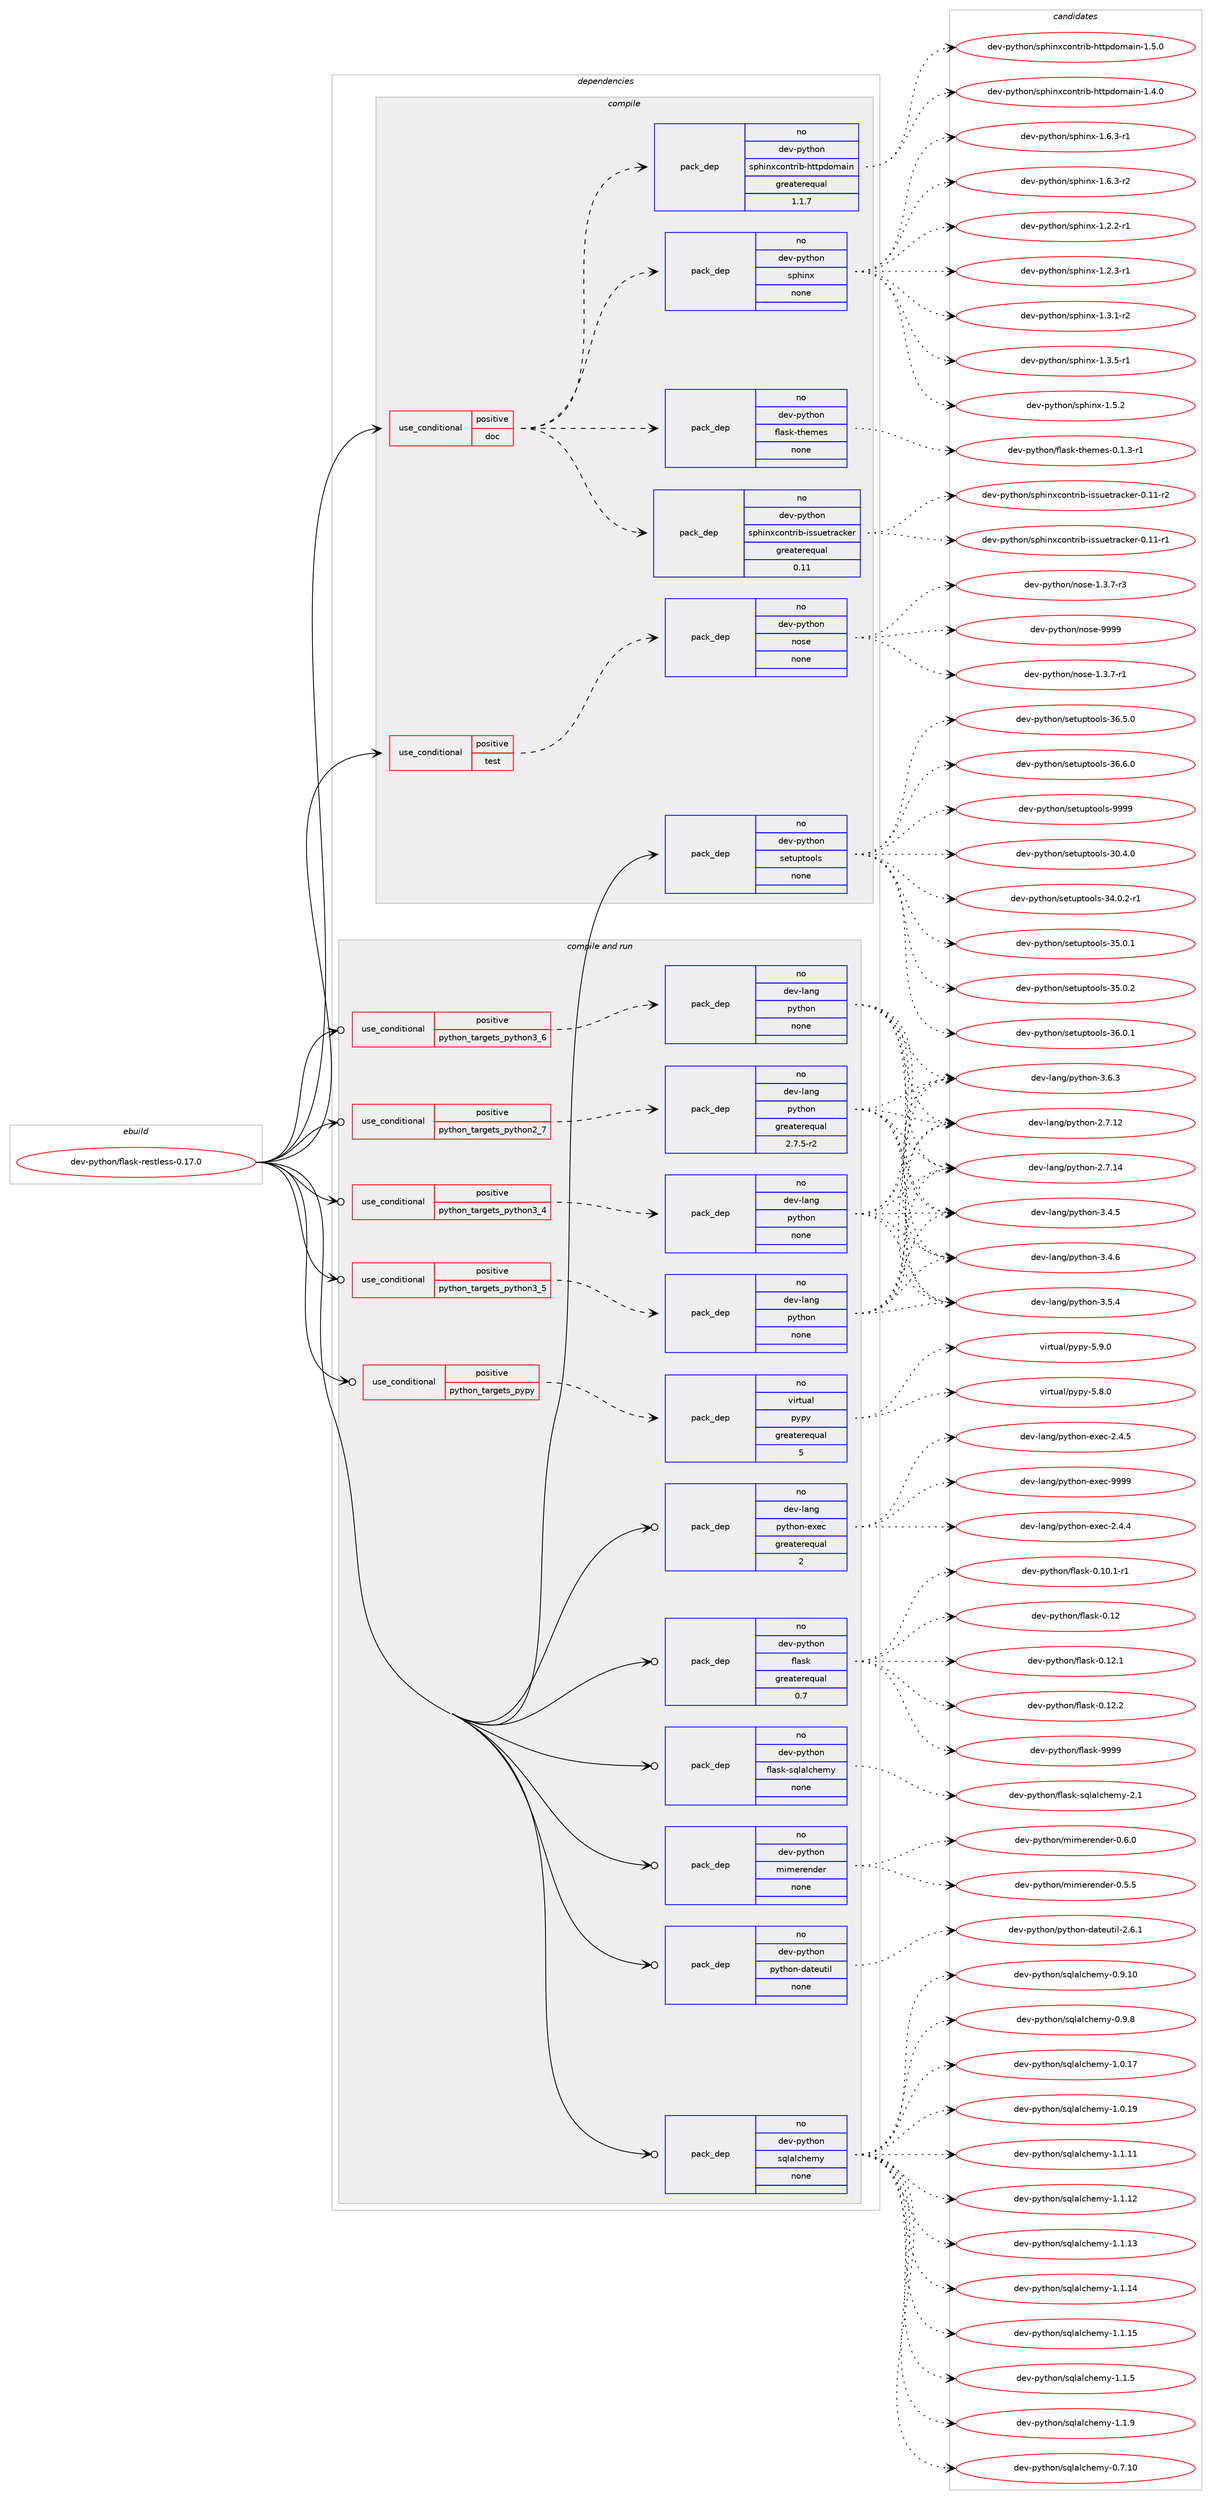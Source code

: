 digraph prolog {

# *************
# Graph options
# *************

newrank=true;
concentrate=true;
compound=true;
graph [rankdir=LR,fontname=Helvetica,fontsize=10,ranksep=1.5];#, ranksep=2.5, nodesep=0.2];
edge  [arrowhead=vee];
node  [fontname=Helvetica,fontsize=10];

# **********
# The ebuild
# **********

subgraph cluster_leftcol {
color=gray;
rank=same;
label=<<i>ebuild</i>>;
id [label="dev-python/flask-restless-0.17.0", color=red, width=4, href="../dev-python/flask-restless-0.17.0.svg"];
}

# ****************
# The dependencies
# ****************

subgraph cluster_midcol {
color=gray;
label=<<i>dependencies</i>>;
subgraph cluster_compile {
fillcolor="#eeeeee";
style=filled;
label=<<i>compile</i>>;
subgraph cond32906 {
dependency157810 [label=<<TABLE BORDER="0" CELLBORDER="1" CELLSPACING="0" CELLPADDING="4"><TR><TD ROWSPAN="3" CELLPADDING="10">use_conditional</TD></TR><TR><TD>positive</TD></TR><TR><TD>doc</TD></TR></TABLE>>, shape=none, color=red];
subgraph pack121066 {
dependency157811 [label=<<TABLE BORDER="0" CELLBORDER="1" CELLSPACING="0" CELLPADDING="4" WIDTH="220"><TR><TD ROWSPAN="6" CELLPADDING="30">pack_dep</TD></TR><TR><TD WIDTH="110">no</TD></TR><TR><TD>dev-python</TD></TR><TR><TD>sphinx</TD></TR><TR><TD>none</TD></TR><TR><TD></TD></TR></TABLE>>, shape=none, color=blue];
}
dependency157810:e -> dependency157811:w [weight=20,style="dashed",arrowhead="vee"];
subgraph pack121067 {
dependency157812 [label=<<TABLE BORDER="0" CELLBORDER="1" CELLSPACING="0" CELLPADDING="4" WIDTH="220"><TR><TD ROWSPAN="6" CELLPADDING="30">pack_dep</TD></TR><TR><TD WIDTH="110">no</TD></TR><TR><TD>dev-python</TD></TR><TR><TD>sphinxcontrib-httpdomain</TD></TR><TR><TD>greaterequal</TD></TR><TR><TD>1.1.7</TD></TR></TABLE>>, shape=none, color=blue];
}
dependency157810:e -> dependency157812:w [weight=20,style="dashed",arrowhead="vee"];
subgraph pack121068 {
dependency157813 [label=<<TABLE BORDER="0" CELLBORDER="1" CELLSPACING="0" CELLPADDING="4" WIDTH="220"><TR><TD ROWSPAN="6" CELLPADDING="30">pack_dep</TD></TR><TR><TD WIDTH="110">no</TD></TR><TR><TD>dev-python</TD></TR><TR><TD>sphinxcontrib-issuetracker</TD></TR><TR><TD>greaterequal</TD></TR><TR><TD>0.11</TD></TR></TABLE>>, shape=none, color=blue];
}
dependency157810:e -> dependency157813:w [weight=20,style="dashed",arrowhead="vee"];
subgraph pack121069 {
dependency157814 [label=<<TABLE BORDER="0" CELLBORDER="1" CELLSPACING="0" CELLPADDING="4" WIDTH="220"><TR><TD ROWSPAN="6" CELLPADDING="30">pack_dep</TD></TR><TR><TD WIDTH="110">no</TD></TR><TR><TD>dev-python</TD></TR><TR><TD>flask-themes</TD></TR><TR><TD>none</TD></TR><TR><TD></TD></TR></TABLE>>, shape=none, color=blue];
}
dependency157810:e -> dependency157814:w [weight=20,style="dashed",arrowhead="vee"];
}
id:e -> dependency157810:w [weight=20,style="solid",arrowhead="vee"];
subgraph cond32907 {
dependency157815 [label=<<TABLE BORDER="0" CELLBORDER="1" CELLSPACING="0" CELLPADDING="4"><TR><TD ROWSPAN="3" CELLPADDING="10">use_conditional</TD></TR><TR><TD>positive</TD></TR><TR><TD>test</TD></TR></TABLE>>, shape=none, color=red];
subgraph pack121070 {
dependency157816 [label=<<TABLE BORDER="0" CELLBORDER="1" CELLSPACING="0" CELLPADDING="4" WIDTH="220"><TR><TD ROWSPAN="6" CELLPADDING="30">pack_dep</TD></TR><TR><TD WIDTH="110">no</TD></TR><TR><TD>dev-python</TD></TR><TR><TD>nose</TD></TR><TR><TD>none</TD></TR><TR><TD></TD></TR></TABLE>>, shape=none, color=blue];
}
dependency157815:e -> dependency157816:w [weight=20,style="dashed",arrowhead="vee"];
}
id:e -> dependency157815:w [weight=20,style="solid",arrowhead="vee"];
subgraph pack121071 {
dependency157817 [label=<<TABLE BORDER="0" CELLBORDER="1" CELLSPACING="0" CELLPADDING="4" WIDTH="220"><TR><TD ROWSPAN="6" CELLPADDING="30">pack_dep</TD></TR><TR><TD WIDTH="110">no</TD></TR><TR><TD>dev-python</TD></TR><TR><TD>setuptools</TD></TR><TR><TD>none</TD></TR><TR><TD></TD></TR></TABLE>>, shape=none, color=blue];
}
id:e -> dependency157817:w [weight=20,style="solid",arrowhead="vee"];
}
subgraph cluster_compileandrun {
fillcolor="#eeeeee";
style=filled;
label=<<i>compile and run</i>>;
subgraph cond32908 {
dependency157818 [label=<<TABLE BORDER="0" CELLBORDER="1" CELLSPACING="0" CELLPADDING="4"><TR><TD ROWSPAN="3" CELLPADDING="10">use_conditional</TD></TR><TR><TD>positive</TD></TR><TR><TD>python_targets_pypy</TD></TR></TABLE>>, shape=none, color=red];
subgraph pack121072 {
dependency157819 [label=<<TABLE BORDER="0" CELLBORDER="1" CELLSPACING="0" CELLPADDING="4" WIDTH="220"><TR><TD ROWSPAN="6" CELLPADDING="30">pack_dep</TD></TR><TR><TD WIDTH="110">no</TD></TR><TR><TD>virtual</TD></TR><TR><TD>pypy</TD></TR><TR><TD>greaterequal</TD></TR><TR><TD>5</TD></TR></TABLE>>, shape=none, color=blue];
}
dependency157818:e -> dependency157819:w [weight=20,style="dashed",arrowhead="vee"];
}
id:e -> dependency157818:w [weight=20,style="solid",arrowhead="odotvee"];
subgraph cond32909 {
dependency157820 [label=<<TABLE BORDER="0" CELLBORDER="1" CELLSPACING="0" CELLPADDING="4"><TR><TD ROWSPAN="3" CELLPADDING="10">use_conditional</TD></TR><TR><TD>positive</TD></TR><TR><TD>python_targets_python2_7</TD></TR></TABLE>>, shape=none, color=red];
subgraph pack121073 {
dependency157821 [label=<<TABLE BORDER="0" CELLBORDER="1" CELLSPACING="0" CELLPADDING="4" WIDTH="220"><TR><TD ROWSPAN="6" CELLPADDING="30">pack_dep</TD></TR><TR><TD WIDTH="110">no</TD></TR><TR><TD>dev-lang</TD></TR><TR><TD>python</TD></TR><TR><TD>greaterequal</TD></TR><TR><TD>2.7.5-r2</TD></TR></TABLE>>, shape=none, color=blue];
}
dependency157820:e -> dependency157821:w [weight=20,style="dashed",arrowhead="vee"];
}
id:e -> dependency157820:w [weight=20,style="solid",arrowhead="odotvee"];
subgraph cond32910 {
dependency157822 [label=<<TABLE BORDER="0" CELLBORDER="1" CELLSPACING="0" CELLPADDING="4"><TR><TD ROWSPAN="3" CELLPADDING="10">use_conditional</TD></TR><TR><TD>positive</TD></TR><TR><TD>python_targets_python3_4</TD></TR></TABLE>>, shape=none, color=red];
subgraph pack121074 {
dependency157823 [label=<<TABLE BORDER="0" CELLBORDER="1" CELLSPACING="0" CELLPADDING="4" WIDTH="220"><TR><TD ROWSPAN="6" CELLPADDING="30">pack_dep</TD></TR><TR><TD WIDTH="110">no</TD></TR><TR><TD>dev-lang</TD></TR><TR><TD>python</TD></TR><TR><TD>none</TD></TR><TR><TD></TD></TR></TABLE>>, shape=none, color=blue];
}
dependency157822:e -> dependency157823:w [weight=20,style="dashed",arrowhead="vee"];
}
id:e -> dependency157822:w [weight=20,style="solid",arrowhead="odotvee"];
subgraph cond32911 {
dependency157824 [label=<<TABLE BORDER="0" CELLBORDER="1" CELLSPACING="0" CELLPADDING="4"><TR><TD ROWSPAN="3" CELLPADDING="10">use_conditional</TD></TR><TR><TD>positive</TD></TR><TR><TD>python_targets_python3_5</TD></TR></TABLE>>, shape=none, color=red];
subgraph pack121075 {
dependency157825 [label=<<TABLE BORDER="0" CELLBORDER="1" CELLSPACING="0" CELLPADDING="4" WIDTH="220"><TR><TD ROWSPAN="6" CELLPADDING="30">pack_dep</TD></TR><TR><TD WIDTH="110">no</TD></TR><TR><TD>dev-lang</TD></TR><TR><TD>python</TD></TR><TR><TD>none</TD></TR><TR><TD></TD></TR></TABLE>>, shape=none, color=blue];
}
dependency157824:e -> dependency157825:w [weight=20,style="dashed",arrowhead="vee"];
}
id:e -> dependency157824:w [weight=20,style="solid",arrowhead="odotvee"];
subgraph cond32912 {
dependency157826 [label=<<TABLE BORDER="0" CELLBORDER="1" CELLSPACING="0" CELLPADDING="4"><TR><TD ROWSPAN="3" CELLPADDING="10">use_conditional</TD></TR><TR><TD>positive</TD></TR><TR><TD>python_targets_python3_6</TD></TR></TABLE>>, shape=none, color=red];
subgraph pack121076 {
dependency157827 [label=<<TABLE BORDER="0" CELLBORDER="1" CELLSPACING="0" CELLPADDING="4" WIDTH="220"><TR><TD ROWSPAN="6" CELLPADDING="30">pack_dep</TD></TR><TR><TD WIDTH="110">no</TD></TR><TR><TD>dev-lang</TD></TR><TR><TD>python</TD></TR><TR><TD>none</TD></TR><TR><TD></TD></TR></TABLE>>, shape=none, color=blue];
}
dependency157826:e -> dependency157827:w [weight=20,style="dashed",arrowhead="vee"];
}
id:e -> dependency157826:w [weight=20,style="solid",arrowhead="odotvee"];
subgraph pack121077 {
dependency157828 [label=<<TABLE BORDER="0" CELLBORDER="1" CELLSPACING="0" CELLPADDING="4" WIDTH="220"><TR><TD ROWSPAN="6" CELLPADDING="30">pack_dep</TD></TR><TR><TD WIDTH="110">no</TD></TR><TR><TD>dev-lang</TD></TR><TR><TD>python-exec</TD></TR><TR><TD>greaterequal</TD></TR><TR><TD>2</TD></TR></TABLE>>, shape=none, color=blue];
}
id:e -> dependency157828:w [weight=20,style="solid",arrowhead="odotvee"];
subgraph pack121078 {
dependency157829 [label=<<TABLE BORDER="0" CELLBORDER="1" CELLSPACING="0" CELLPADDING="4" WIDTH="220"><TR><TD ROWSPAN="6" CELLPADDING="30">pack_dep</TD></TR><TR><TD WIDTH="110">no</TD></TR><TR><TD>dev-python</TD></TR><TR><TD>flask</TD></TR><TR><TD>greaterequal</TD></TR><TR><TD>0.7</TD></TR></TABLE>>, shape=none, color=blue];
}
id:e -> dependency157829:w [weight=20,style="solid",arrowhead="odotvee"];
subgraph pack121079 {
dependency157830 [label=<<TABLE BORDER="0" CELLBORDER="1" CELLSPACING="0" CELLPADDING="4" WIDTH="220"><TR><TD ROWSPAN="6" CELLPADDING="30">pack_dep</TD></TR><TR><TD WIDTH="110">no</TD></TR><TR><TD>dev-python</TD></TR><TR><TD>flask-sqlalchemy</TD></TR><TR><TD>none</TD></TR><TR><TD></TD></TR></TABLE>>, shape=none, color=blue];
}
id:e -> dependency157830:w [weight=20,style="solid",arrowhead="odotvee"];
subgraph pack121080 {
dependency157831 [label=<<TABLE BORDER="0" CELLBORDER="1" CELLSPACING="0" CELLPADDING="4" WIDTH="220"><TR><TD ROWSPAN="6" CELLPADDING="30">pack_dep</TD></TR><TR><TD WIDTH="110">no</TD></TR><TR><TD>dev-python</TD></TR><TR><TD>mimerender</TD></TR><TR><TD>none</TD></TR><TR><TD></TD></TR></TABLE>>, shape=none, color=blue];
}
id:e -> dependency157831:w [weight=20,style="solid",arrowhead="odotvee"];
subgraph pack121081 {
dependency157832 [label=<<TABLE BORDER="0" CELLBORDER="1" CELLSPACING="0" CELLPADDING="4" WIDTH="220"><TR><TD ROWSPAN="6" CELLPADDING="30">pack_dep</TD></TR><TR><TD WIDTH="110">no</TD></TR><TR><TD>dev-python</TD></TR><TR><TD>python-dateutil</TD></TR><TR><TD>none</TD></TR><TR><TD></TD></TR></TABLE>>, shape=none, color=blue];
}
id:e -> dependency157832:w [weight=20,style="solid",arrowhead="odotvee"];
subgraph pack121082 {
dependency157833 [label=<<TABLE BORDER="0" CELLBORDER="1" CELLSPACING="0" CELLPADDING="4" WIDTH="220"><TR><TD ROWSPAN="6" CELLPADDING="30">pack_dep</TD></TR><TR><TD WIDTH="110">no</TD></TR><TR><TD>dev-python</TD></TR><TR><TD>sqlalchemy</TD></TR><TR><TD>none</TD></TR><TR><TD></TD></TR></TABLE>>, shape=none, color=blue];
}
id:e -> dependency157833:w [weight=20,style="solid",arrowhead="odotvee"];
}
subgraph cluster_run {
fillcolor="#eeeeee";
style=filled;
label=<<i>run</i>>;
}
}

# **************
# The candidates
# **************

subgraph cluster_choices {
rank=same;
color=gray;
label=<<i>candidates</i>>;

subgraph choice121066 {
color=black;
nodesep=1;
choice10010111845112121116104111110471151121041051101204549465046504511449 [label="dev-python/sphinx-1.2.2-r1", color=red, width=4,href="../dev-python/sphinx-1.2.2-r1.svg"];
choice10010111845112121116104111110471151121041051101204549465046514511449 [label="dev-python/sphinx-1.2.3-r1", color=red, width=4,href="../dev-python/sphinx-1.2.3-r1.svg"];
choice10010111845112121116104111110471151121041051101204549465146494511450 [label="dev-python/sphinx-1.3.1-r2", color=red, width=4,href="../dev-python/sphinx-1.3.1-r2.svg"];
choice10010111845112121116104111110471151121041051101204549465146534511449 [label="dev-python/sphinx-1.3.5-r1", color=red, width=4,href="../dev-python/sphinx-1.3.5-r1.svg"];
choice1001011184511212111610411111047115112104105110120454946534650 [label="dev-python/sphinx-1.5.2", color=red, width=4,href="../dev-python/sphinx-1.5.2.svg"];
choice10010111845112121116104111110471151121041051101204549465446514511449 [label="dev-python/sphinx-1.6.3-r1", color=red, width=4,href="../dev-python/sphinx-1.6.3-r1.svg"];
choice10010111845112121116104111110471151121041051101204549465446514511450 [label="dev-python/sphinx-1.6.3-r2", color=red, width=4,href="../dev-python/sphinx-1.6.3-r2.svg"];
dependency157811:e -> choice10010111845112121116104111110471151121041051101204549465046504511449:w [style=dotted,weight="100"];
dependency157811:e -> choice10010111845112121116104111110471151121041051101204549465046514511449:w [style=dotted,weight="100"];
dependency157811:e -> choice10010111845112121116104111110471151121041051101204549465146494511450:w [style=dotted,weight="100"];
dependency157811:e -> choice10010111845112121116104111110471151121041051101204549465146534511449:w [style=dotted,weight="100"];
dependency157811:e -> choice1001011184511212111610411111047115112104105110120454946534650:w [style=dotted,weight="100"];
dependency157811:e -> choice10010111845112121116104111110471151121041051101204549465446514511449:w [style=dotted,weight="100"];
dependency157811:e -> choice10010111845112121116104111110471151121041051101204549465446514511450:w [style=dotted,weight="100"];
}
subgraph choice121067 {
color=black;
nodesep=1;
choice100101118451121211161041111104711511210410511012099111110116114105984510411611611210011110997105110454946524648 [label="dev-python/sphinxcontrib-httpdomain-1.4.0", color=red, width=4,href="../dev-python/sphinxcontrib-httpdomain-1.4.0.svg"];
choice100101118451121211161041111104711511210410511012099111110116114105984510411611611210011110997105110454946534648 [label="dev-python/sphinxcontrib-httpdomain-1.5.0", color=red, width=4,href="../dev-python/sphinxcontrib-httpdomain-1.5.0.svg"];
dependency157812:e -> choice100101118451121211161041111104711511210410511012099111110116114105984510411611611210011110997105110454946524648:w [style=dotted,weight="100"];
dependency157812:e -> choice100101118451121211161041111104711511210410511012099111110116114105984510411611611210011110997105110454946534648:w [style=dotted,weight="100"];
}
subgraph choice121068 {
color=black;
nodesep=1;
choice1001011184511212111610411111047115112104105110120991111101161141059845105115115117101116114979910710111445484649494511449 [label="dev-python/sphinxcontrib-issuetracker-0.11-r1", color=red, width=4,href="../dev-python/sphinxcontrib-issuetracker-0.11-r1.svg"];
choice1001011184511212111610411111047115112104105110120991111101161141059845105115115117101116114979910710111445484649494511450 [label="dev-python/sphinxcontrib-issuetracker-0.11-r2", color=red, width=4,href="../dev-python/sphinxcontrib-issuetracker-0.11-r2.svg"];
dependency157813:e -> choice1001011184511212111610411111047115112104105110120991111101161141059845105115115117101116114979910710111445484649494511449:w [style=dotted,weight="100"];
dependency157813:e -> choice1001011184511212111610411111047115112104105110120991111101161141059845105115115117101116114979910710111445484649494511450:w [style=dotted,weight="100"];
}
subgraph choice121069 {
color=black;
nodesep=1;
choice100101118451121211161041111104710210897115107451161041011091011154548464946514511449 [label="dev-python/flask-themes-0.1.3-r1", color=red, width=4,href="../dev-python/flask-themes-0.1.3-r1.svg"];
dependency157814:e -> choice100101118451121211161041111104710210897115107451161041011091011154548464946514511449:w [style=dotted,weight="100"];
}
subgraph choice121070 {
color=black;
nodesep=1;
choice10010111845112121116104111110471101111151014549465146554511449 [label="dev-python/nose-1.3.7-r1", color=red, width=4,href="../dev-python/nose-1.3.7-r1.svg"];
choice10010111845112121116104111110471101111151014549465146554511451 [label="dev-python/nose-1.3.7-r3", color=red, width=4,href="../dev-python/nose-1.3.7-r3.svg"];
choice10010111845112121116104111110471101111151014557575757 [label="dev-python/nose-9999", color=red, width=4,href="../dev-python/nose-9999.svg"];
dependency157816:e -> choice10010111845112121116104111110471101111151014549465146554511449:w [style=dotted,weight="100"];
dependency157816:e -> choice10010111845112121116104111110471101111151014549465146554511451:w [style=dotted,weight="100"];
dependency157816:e -> choice10010111845112121116104111110471101111151014557575757:w [style=dotted,weight="100"];
}
subgraph choice121071 {
color=black;
nodesep=1;
choice100101118451121211161041111104711510111611711211611111110811545514846524648 [label="dev-python/setuptools-30.4.0", color=red, width=4,href="../dev-python/setuptools-30.4.0.svg"];
choice1001011184511212111610411111047115101116117112116111111108115455152464846504511449 [label="dev-python/setuptools-34.0.2-r1", color=red, width=4,href="../dev-python/setuptools-34.0.2-r1.svg"];
choice100101118451121211161041111104711510111611711211611111110811545515346484649 [label="dev-python/setuptools-35.0.1", color=red, width=4,href="../dev-python/setuptools-35.0.1.svg"];
choice100101118451121211161041111104711510111611711211611111110811545515346484650 [label="dev-python/setuptools-35.0.2", color=red, width=4,href="../dev-python/setuptools-35.0.2.svg"];
choice100101118451121211161041111104711510111611711211611111110811545515446484649 [label="dev-python/setuptools-36.0.1", color=red, width=4,href="../dev-python/setuptools-36.0.1.svg"];
choice100101118451121211161041111104711510111611711211611111110811545515446534648 [label="dev-python/setuptools-36.5.0", color=red, width=4,href="../dev-python/setuptools-36.5.0.svg"];
choice100101118451121211161041111104711510111611711211611111110811545515446544648 [label="dev-python/setuptools-36.6.0", color=red, width=4,href="../dev-python/setuptools-36.6.0.svg"];
choice10010111845112121116104111110471151011161171121161111111081154557575757 [label="dev-python/setuptools-9999", color=red, width=4,href="../dev-python/setuptools-9999.svg"];
dependency157817:e -> choice100101118451121211161041111104711510111611711211611111110811545514846524648:w [style=dotted,weight="100"];
dependency157817:e -> choice1001011184511212111610411111047115101116117112116111111108115455152464846504511449:w [style=dotted,weight="100"];
dependency157817:e -> choice100101118451121211161041111104711510111611711211611111110811545515346484649:w [style=dotted,weight="100"];
dependency157817:e -> choice100101118451121211161041111104711510111611711211611111110811545515346484650:w [style=dotted,weight="100"];
dependency157817:e -> choice100101118451121211161041111104711510111611711211611111110811545515446484649:w [style=dotted,weight="100"];
dependency157817:e -> choice100101118451121211161041111104711510111611711211611111110811545515446534648:w [style=dotted,weight="100"];
dependency157817:e -> choice100101118451121211161041111104711510111611711211611111110811545515446544648:w [style=dotted,weight="100"];
dependency157817:e -> choice10010111845112121116104111110471151011161171121161111111081154557575757:w [style=dotted,weight="100"];
}
subgraph choice121072 {
color=black;
nodesep=1;
choice1181051141161179710847112121112121455346564648 [label="virtual/pypy-5.8.0", color=red, width=4,href="../virtual/pypy-5.8.0.svg"];
choice1181051141161179710847112121112121455346574648 [label="virtual/pypy-5.9.0", color=red, width=4,href="../virtual/pypy-5.9.0.svg"];
dependency157819:e -> choice1181051141161179710847112121112121455346564648:w [style=dotted,weight="100"];
dependency157819:e -> choice1181051141161179710847112121112121455346574648:w [style=dotted,weight="100"];
}
subgraph choice121073 {
color=black;
nodesep=1;
choice10010111845108971101034711212111610411111045504655464950 [label="dev-lang/python-2.7.12", color=red, width=4,href="../dev-lang/python-2.7.12.svg"];
choice10010111845108971101034711212111610411111045504655464952 [label="dev-lang/python-2.7.14", color=red, width=4,href="../dev-lang/python-2.7.14.svg"];
choice100101118451089711010347112121116104111110455146524653 [label="dev-lang/python-3.4.5", color=red, width=4,href="../dev-lang/python-3.4.5.svg"];
choice100101118451089711010347112121116104111110455146524654 [label="dev-lang/python-3.4.6", color=red, width=4,href="../dev-lang/python-3.4.6.svg"];
choice100101118451089711010347112121116104111110455146534652 [label="dev-lang/python-3.5.4", color=red, width=4,href="../dev-lang/python-3.5.4.svg"];
choice100101118451089711010347112121116104111110455146544651 [label="dev-lang/python-3.6.3", color=red, width=4,href="../dev-lang/python-3.6.3.svg"];
dependency157821:e -> choice10010111845108971101034711212111610411111045504655464950:w [style=dotted,weight="100"];
dependency157821:e -> choice10010111845108971101034711212111610411111045504655464952:w [style=dotted,weight="100"];
dependency157821:e -> choice100101118451089711010347112121116104111110455146524653:w [style=dotted,weight="100"];
dependency157821:e -> choice100101118451089711010347112121116104111110455146524654:w [style=dotted,weight="100"];
dependency157821:e -> choice100101118451089711010347112121116104111110455146534652:w [style=dotted,weight="100"];
dependency157821:e -> choice100101118451089711010347112121116104111110455146544651:w [style=dotted,weight="100"];
}
subgraph choice121074 {
color=black;
nodesep=1;
choice10010111845108971101034711212111610411111045504655464950 [label="dev-lang/python-2.7.12", color=red, width=4,href="../dev-lang/python-2.7.12.svg"];
choice10010111845108971101034711212111610411111045504655464952 [label="dev-lang/python-2.7.14", color=red, width=4,href="../dev-lang/python-2.7.14.svg"];
choice100101118451089711010347112121116104111110455146524653 [label="dev-lang/python-3.4.5", color=red, width=4,href="../dev-lang/python-3.4.5.svg"];
choice100101118451089711010347112121116104111110455146524654 [label="dev-lang/python-3.4.6", color=red, width=4,href="../dev-lang/python-3.4.6.svg"];
choice100101118451089711010347112121116104111110455146534652 [label="dev-lang/python-3.5.4", color=red, width=4,href="../dev-lang/python-3.5.4.svg"];
choice100101118451089711010347112121116104111110455146544651 [label="dev-lang/python-3.6.3", color=red, width=4,href="../dev-lang/python-3.6.3.svg"];
dependency157823:e -> choice10010111845108971101034711212111610411111045504655464950:w [style=dotted,weight="100"];
dependency157823:e -> choice10010111845108971101034711212111610411111045504655464952:w [style=dotted,weight="100"];
dependency157823:e -> choice100101118451089711010347112121116104111110455146524653:w [style=dotted,weight="100"];
dependency157823:e -> choice100101118451089711010347112121116104111110455146524654:w [style=dotted,weight="100"];
dependency157823:e -> choice100101118451089711010347112121116104111110455146534652:w [style=dotted,weight="100"];
dependency157823:e -> choice100101118451089711010347112121116104111110455146544651:w [style=dotted,weight="100"];
}
subgraph choice121075 {
color=black;
nodesep=1;
choice10010111845108971101034711212111610411111045504655464950 [label="dev-lang/python-2.7.12", color=red, width=4,href="../dev-lang/python-2.7.12.svg"];
choice10010111845108971101034711212111610411111045504655464952 [label="dev-lang/python-2.7.14", color=red, width=4,href="../dev-lang/python-2.7.14.svg"];
choice100101118451089711010347112121116104111110455146524653 [label="dev-lang/python-3.4.5", color=red, width=4,href="../dev-lang/python-3.4.5.svg"];
choice100101118451089711010347112121116104111110455146524654 [label="dev-lang/python-3.4.6", color=red, width=4,href="../dev-lang/python-3.4.6.svg"];
choice100101118451089711010347112121116104111110455146534652 [label="dev-lang/python-3.5.4", color=red, width=4,href="../dev-lang/python-3.5.4.svg"];
choice100101118451089711010347112121116104111110455146544651 [label="dev-lang/python-3.6.3", color=red, width=4,href="../dev-lang/python-3.6.3.svg"];
dependency157825:e -> choice10010111845108971101034711212111610411111045504655464950:w [style=dotted,weight="100"];
dependency157825:e -> choice10010111845108971101034711212111610411111045504655464952:w [style=dotted,weight="100"];
dependency157825:e -> choice100101118451089711010347112121116104111110455146524653:w [style=dotted,weight="100"];
dependency157825:e -> choice100101118451089711010347112121116104111110455146524654:w [style=dotted,weight="100"];
dependency157825:e -> choice100101118451089711010347112121116104111110455146534652:w [style=dotted,weight="100"];
dependency157825:e -> choice100101118451089711010347112121116104111110455146544651:w [style=dotted,weight="100"];
}
subgraph choice121076 {
color=black;
nodesep=1;
choice10010111845108971101034711212111610411111045504655464950 [label="dev-lang/python-2.7.12", color=red, width=4,href="../dev-lang/python-2.7.12.svg"];
choice10010111845108971101034711212111610411111045504655464952 [label="dev-lang/python-2.7.14", color=red, width=4,href="../dev-lang/python-2.7.14.svg"];
choice100101118451089711010347112121116104111110455146524653 [label="dev-lang/python-3.4.5", color=red, width=4,href="../dev-lang/python-3.4.5.svg"];
choice100101118451089711010347112121116104111110455146524654 [label="dev-lang/python-3.4.6", color=red, width=4,href="../dev-lang/python-3.4.6.svg"];
choice100101118451089711010347112121116104111110455146534652 [label="dev-lang/python-3.5.4", color=red, width=4,href="../dev-lang/python-3.5.4.svg"];
choice100101118451089711010347112121116104111110455146544651 [label="dev-lang/python-3.6.3", color=red, width=4,href="../dev-lang/python-3.6.3.svg"];
dependency157827:e -> choice10010111845108971101034711212111610411111045504655464950:w [style=dotted,weight="100"];
dependency157827:e -> choice10010111845108971101034711212111610411111045504655464952:w [style=dotted,weight="100"];
dependency157827:e -> choice100101118451089711010347112121116104111110455146524653:w [style=dotted,weight="100"];
dependency157827:e -> choice100101118451089711010347112121116104111110455146524654:w [style=dotted,weight="100"];
dependency157827:e -> choice100101118451089711010347112121116104111110455146534652:w [style=dotted,weight="100"];
dependency157827:e -> choice100101118451089711010347112121116104111110455146544651:w [style=dotted,weight="100"];
}
subgraph choice121077 {
color=black;
nodesep=1;
choice1001011184510897110103471121211161041111104510112010199455046524652 [label="dev-lang/python-exec-2.4.4", color=red, width=4,href="../dev-lang/python-exec-2.4.4.svg"];
choice1001011184510897110103471121211161041111104510112010199455046524653 [label="dev-lang/python-exec-2.4.5", color=red, width=4,href="../dev-lang/python-exec-2.4.5.svg"];
choice10010111845108971101034711212111610411111045101120101994557575757 [label="dev-lang/python-exec-9999", color=red, width=4,href="../dev-lang/python-exec-9999.svg"];
dependency157828:e -> choice1001011184510897110103471121211161041111104510112010199455046524652:w [style=dotted,weight="100"];
dependency157828:e -> choice1001011184510897110103471121211161041111104510112010199455046524653:w [style=dotted,weight="100"];
dependency157828:e -> choice10010111845108971101034711212111610411111045101120101994557575757:w [style=dotted,weight="100"];
}
subgraph choice121078 {
color=black;
nodesep=1;
choice100101118451121211161041111104710210897115107454846494846494511449 [label="dev-python/flask-0.10.1-r1", color=red, width=4,href="../dev-python/flask-0.10.1-r1.svg"];
choice1001011184511212111610411111047102108971151074548464950 [label="dev-python/flask-0.12", color=red, width=4,href="../dev-python/flask-0.12.svg"];
choice10010111845112121116104111110471021089711510745484649504649 [label="dev-python/flask-0.12.1", color=red, width=4,href="../dev-python/flask-0.12.1.svg"];
choice10010111845112121116104111110471021089711510745484649504650 [label="dev-python/flask-0.12.2", color=red, width=4,href="../dev-python/flask-0.12.2.svg"];
choice1001011184511212111610411111047102108971151074557575757 [label="dev-python/flask-9999", color=red, width=4,href="../dev-python/flask-9999.svg"];
dependency157829:e -> choice100101118451121211161041111104710210897115107454846494846494511449:w [style=dotted,weight="100"];
dependency157829:e -> choice1001011184511212111610411111047102108971151074548464950:w [style=dotted,weight="100"];
dependency157829:e -> choice10010111845112121116104111110471021089711510745484649504649:w [style=dotted,weight="100"];
dependency157829:e -> choice10010111845112121116104111110471021089711510745484649504650:w [style=dotted,weight="100"];
dependency157829:e -> choice1001011184511212111610411111047102108971151074557575757:w [style=dotted,weight="100"];
}
subgraph choice121079 {
color=black;
nodesep=1;
choice10010111845112121116104111110471021089711510745115113108971089910410110912145504649 [label="dev-python/flask-sqlalchemy-2.1", color=red, width=4,href="../dev-python/flask-sqlalchemy-2.1.svg"];
dependency157830:e -> choice10010111845112121116104111110471021089711510745115113108971089910410110912145504649:w [style=dotted,weight="100"];
}
subgraph choice121080 {
color=black;
nodesep=1;
choice1001011184511212111610411111047109105109101114101110100101114454846534653 [label="dev-python/mimerender-0.5.5", color=red, width=4,href="../dev-python/mimerender-0.5.5.svg"];
choice1001011184511212111610411111047109105109101114101110100101114454846544648 [label="dev-python/mimerender-0.6.0", color=red, width=4,href="../dev-python/mimerender-0.6.0.svg"];
dependency157831:e -> choice1001011184511212111610411111047109105109101114101110100101114454846534653:w [style=dotted,weight="100"];
dependency157831:e -> choice1001011184511212111610411111047109105109101114101110100101114454846544648:w [style=dotted,weight="100"];
}
subgraph choice121081 {
color=black;
nodesep=1;
choice10010111845112121116104111110471121211161041111104510097116101117116105108455046544649 [label="dev-python/python-dateutil-2.6.1", color=red, width=4,href="../dev-python/python-dateutil-2.6.1.svg"];
dependency157832:e -> choice10010111845112121116104111110471121211161041111104510097116101117116105108455046544649:w [style=dotted,weight="100"];
}
subgraph choice121082 {
color=black;
nodesep=1;
choice1001011184511212111610411111047115113108971089910410110912145484655464948 [label="dev-python/sqlalchemy-0.7.10", color=red, width=4,href="../dev-python/sqlalchemy-0.7.10.svg"];
choice1001011184511212111610411111047115113108971089910410110912145484657464948 [label="dev-python/sqlalchemy-0.9.10", color=red, width=4,href="../dev-python/sqlalchemy-0.9.10.svg"];
choice10010111845112121116104111110471151131089710899104101109121454846574656 [label="dev-python/sqlalchemy-0.9.8", color=red, width=4,href="../dev-python/sqlalchemy-0.9.8.svg"];
choice1001011184511212111610411111047115113108971089910410110912145494648464955 [label="dev-python/sqlalchemy-1.0.17", color=red, width=4,href="../dev-python/sqlalchemy-1.0.17.svg"];
choice1001011184511212111610411111047115113108971089910410110912145494648464957 [label="dev-python/sqlalchemy-1.0.19", color=red, width=4,href="../dev-python/sqlalchemy-1.0.19.svg"];
choice1001011184511212111610411111047115113108971089910410110912145494649464949 [label="dev-python/sqlalchemy-1.1.11", color=red, width=4,href="../dev-python/sqlalchemy-1.1.11.svg"];
choice1001011184511212111610411111047115113108971089910410110912145494649464950 [label="dev-python/sqlalchemy-1.1.12", color=red, width=4,href="../dev-python/sqlalchemy-1.1.12.svg"];
choice1001011184511212111610411111047115113108971089910410110912145494649464951 [label="dev-python/sqlalchemy-1.1.13", color=red, width=4,href="../dev-python/sqlalchemy-1.1.13.svg"];
choice1001011184511212111610411111047115113108971089910410110912145494649464952 [label="dev-python/sqlalchemy-1.1.14", color=red, width=4,href="../dev-python/sqlalchemy-1.1.14.svg"];
choice1001011184511212111610411111047115113108971089910410110912145494649464953 [label="dev-python/sqlalchemy-1.1.15", color=red, width=4,href="../dev-python/sqlalchemy-1.1.15.svg"];
choice10010111845112121116104111110471151131089710899104101109121454946494653 [label="dev-python/sqlalchemy-1.1.5", color=red, width=4,href="../dev-python/sqlalchemy-1.1.5.svg"];
choice10010111845112121116104111110471151131089710899104101109121454946494657 [label="dev-python/sqlalchemy-1.1.9", color=red, width=4,href="../dev-python/sqlalchemy-1.1.9.svg"];
dependency157833:e -> choice1001011184511212111610411111047115113108971089910410110912145484655464948:w [style=dotted,weight="100"];
dependency157833:e -> choice1001011184511212111610411111047115113108971089910410110912145484657464948:w [style=dotted,weight="100"];
dependency157833:e -> choice10010111845112121116104111110471151131089710899104101109121454846574656:w [style=dotted,weight="100"];
dependency157833:e -> choice1001011184511212111610411111047115113108971089910410110912145494648464955:w [style=dotted,weight="100"];
dependency157833:e -> choice1001011184511212111610411111047115113108971089910410110912145494648464957:w [style=dotted,weight="100"];
dependency157833:e -> choice1001011184511212111610411111047115113108971089910410110912145494649464949:w [style=dotted,weight="100"];
dependency157833:e -> choice1001011184511212111610411111047115113108971089910410110912145494649464950:w [style=dotted,weight="100"];
dependency157833:e -> choice1001011184511212111610411111047115113108971089910410110912145494649464951:w [style=dotted,weight="100"];
dependency157833:e -> choice1001011184511212111610411111047115113108971089910410110912145494649464952:w [style=dotted,weight="100"];
dependency157833:e -> choice1001011184511212111610411111047115113108971089910410110912145494649464953:w [style=dotted,weight="100"];
dependency157833:e -> choice10010111845112121116104111110471151131089710899104101109121454946494653:w [style=dotted,weight="100"];
dependency157833:e -> choice10010111845112121116104111110471151131089710899104101109121454946494657:w [style=dotted,weight="100"];
}
}

}

